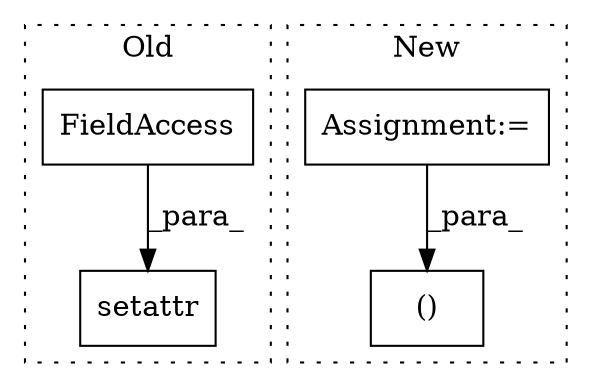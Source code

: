 digraph G {
subgraph cluster0 {
1 [label="setattr" a="32" s="3786,3848" l="8,1" shape="box"];
4 [label="FieldAccess" a="22" s="3794" l="11" shape="box"];
label = "Old";
style="dotted";
}
subgraph cluster1 {
2 [label="()" a="106" s="4071" l="31" shape="box"];
3 [label="Assignment:=" a="7" s="3997" l="8" shape="box"];
label = "New";
style="dotted";
}
3 -> 2 [label="_para_"];
4 -> 1 [label="_para_"];
}